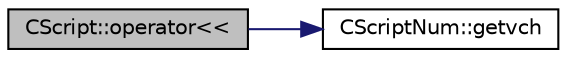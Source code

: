 digraph "CScript::operator&lt;&lt;"
{
  edge [fontname="Helvetica",fontsize="10",labelfontname="Helvetica",labelfontsize="10"];
  node [fontname="Helvetica",fontsize="10",shape=record];
  rankdir="LR";
  Node1622 [label="CScript::operator\<\<",height=0.2,width=0.4,color="black", fillcolor="grey75", style="filled", fontcolor="black"];
  Node1622 -> Node1623 [color="midnightblue",fontsize="10",style="solid",fontname="Helvetica"];
  Node1623 [label="CScriptNum::getvch",height=0.2,width=0.4,color="black", fillcolor="white", style="filled",URL="$d8/d95/class_c_script_num.html#af1684eeaa754266aa5bd4fc5f14c6991"];
}
